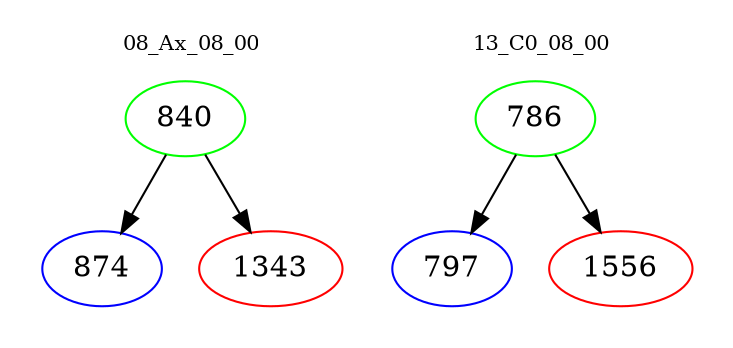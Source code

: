 digraph{
subgraph cluster_0 {
color = white
label = "08_Ax_08_00";
fontsize=10;
T0_840 [label="840", color="green"]
T0_840 -> T0_874 [color="black"]
T0_874 [label="874", color="blue"]
T0_840 -> T0_1343 [color="black"]
T0_1343 [label="1343", color="red"]
}
subgraph cluster_1 {
color = white
label = "13_C0_08_00";
fontsize=10;
T1_786 [label="786", color="green"]
T1_786 -> T1_797 [color="black"]
T1_797 [label="797", color="blue"]
T1_786 -> T1_1556 [color="black"]
T1_1556 [label="1556", color="red"]
}
}
